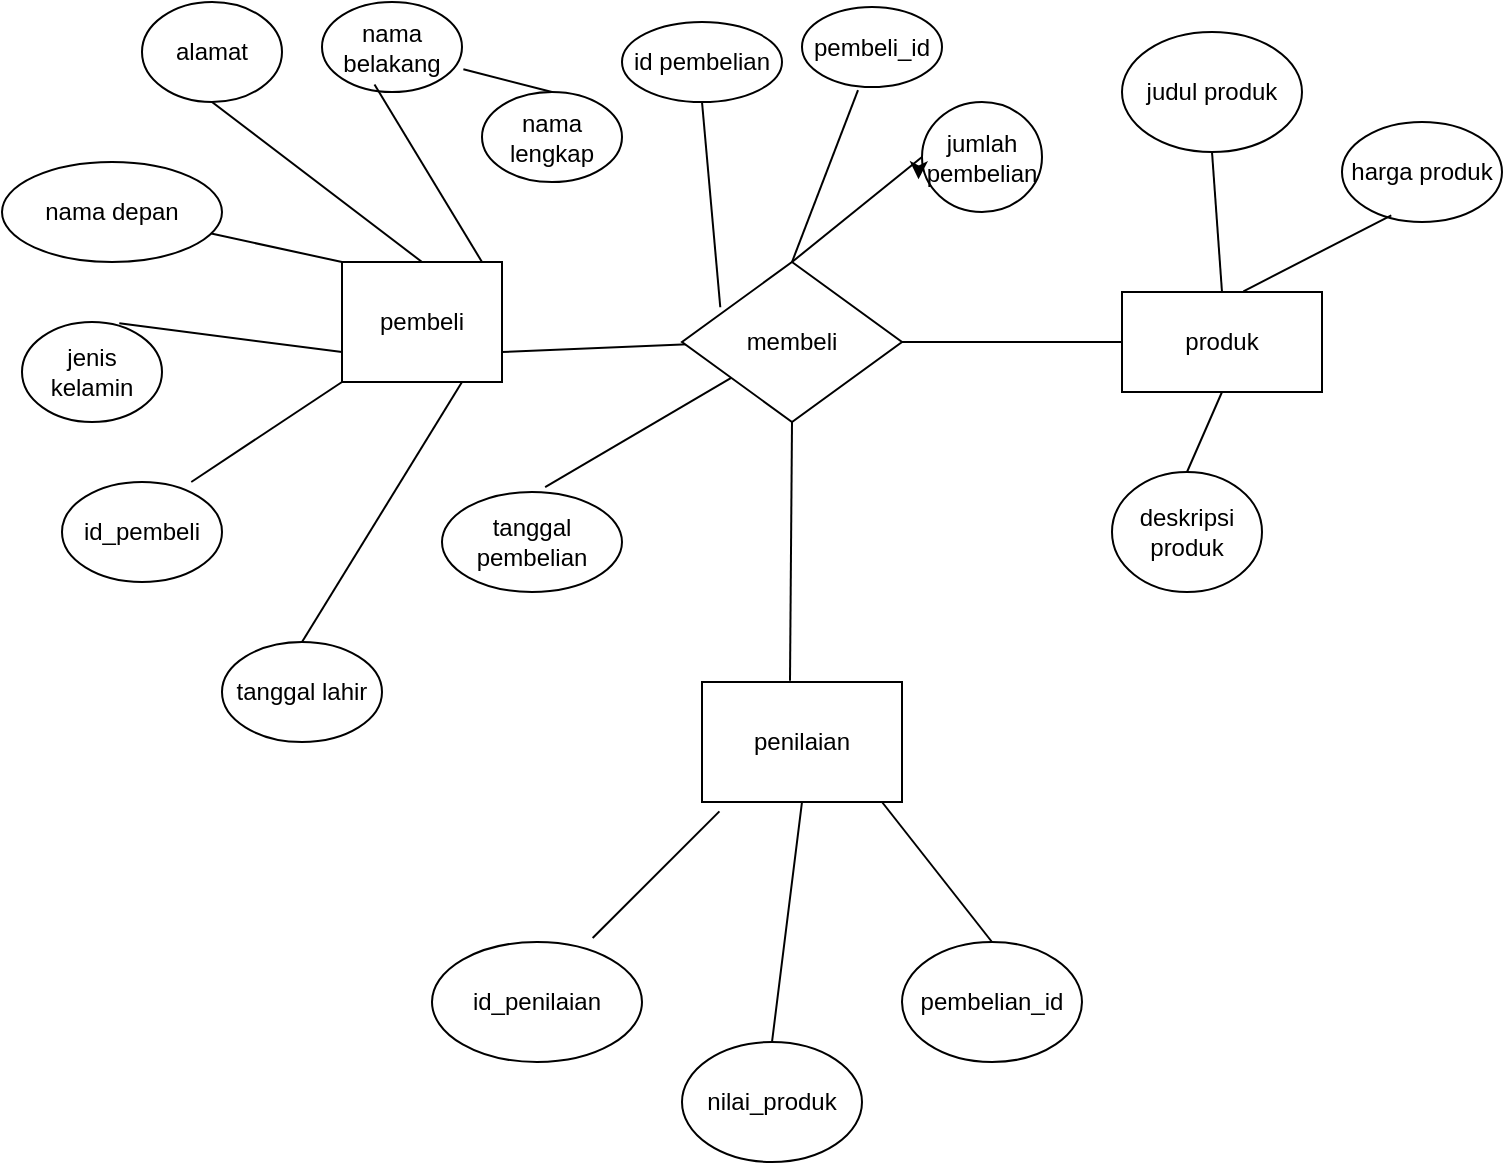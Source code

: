 <mxfile version="22.0.1" type="github">
  <diagram id="R2lEEEUBdFMjLlhIrx00" name="Page-1">
    <mxGraphModel dx="995" dy="567" grid="1" gridSize="10" guides="1" tooltips="1" connect="1" arrows="1" fold="1" page="1" pageScale="1" pageWidth="850" pageHeight="1100" math="0" shadow="0" extFonts="Permanent Marker^https://fonts.googleapis.com/css?family=Permanent+Marker">
      <root>
        <mxCell id="0" />
        <mxCell id="1" parent="0" />
        <mxCell id="aesW-jCNYoVFo7ENcaNy-1" value="nama depan" style="ellipse;whiteSpace=wrap;html=1;" vertex="1" parent="1">
          <mxGeometry x="10" y="90" width="110" height="50" as="geometry" />
        </mxCell>
        <mxCell id="aesW-jCNYoVFo7ENcaNy-2" value="tanggal lahir" style="ellipse;whiteSpace=wrap;html=1;" vertex="1" parent="1">
          <mxGeometry x="120" y="330" width="80" height="50" as="geometry" />
        </mxCell>
        <mxCell id="aesW-jCNYoVFo7ENcaNy-3" value="nama belakang" style="ellipse;whiteSpace=wrap;html=1;" vertex="1" parent="1">
          <mxGeometry x="170" y="10" width="70" height="45" as="geometry" />
        </mxCell>
        <mxCell id="aesW-jCNYoVFo7ENcaNy-4" value="jenis kelamin" style="ellipse;whiteSpace=wrap;html=1;" vertex="1" parent="1">
          <mxGeometry x="20" y="170" width="70" height="50" as="geometry" />
        </mxCell>
        <mxCell id="aesW-jCNYoVFo7ENcaNy-5" value="alamat" style="ellipse;whiteSpace=wrap;html=1;" vertex="1" parent="1">
          <mxGeometry x="80" y="10" width="70" height="50" as="geometry" />
        </mxCell>
        <mxCell id="aesW-jCNYoVFo7ENcaNy-6" value="pembeli" style="rounded=0;whiteSpace=wrap;html=1;" vertex="1" parent="1">
          <mxGeometry x="180" y="140" width="80" height="60" as="geometry" />
        </mxCell>
        <mxCell id="aesW-jCNYoVFo7ENcaNy-8" value="" style="endArrow=none;html=1;rounded=0;entryX=0.375;entryY=0.917;entryDx=0;entryDy=0;entryPerimeter=0;" edge="1" parent="1" target="aesW-jCNYoVFo7ENcaNy-3">
          <mxGeometry width="50" height="50" relative="1" as="geometry">
            <mxPoint x="250" y="140" as="sourcePoint" />
            <mxPoint x="330" y="120" as="targetPoint" />
          </mxGeometry>
        </mxCell>
        <mxCell id="aesW-jCNYoVFo7ENcaNy-9" value="" style="endArrow=none;html=1;rounded=0;exitX=0.5;exitY=0;exitDx=0;exitDy=0;entryX=0.5;entryY=1;entryDx=0;entryDy=0;" edge="1" parent="1" source="aesW-jCNYoVFo7ENcaNy-6" target="aesW-jCNYoVFo7ENcaNy-5">
          <mxGeometry width="50" height="50" relative="1" as="geometry">
            <mxPoint x="360" y="250" as="sourcePoint" />
            <mxPoint x="410" y="200" as="targetPoint" />
          </mxGeometry>
        </mxCell>
        <mxCell id="aesW-jCNYoVFo7ENcaNy-11" value="" style="endArrow=none;html=1;rounded=0;entryX=0;entryY=0;entryDx=0;entryDy=0;" edge="1" parent="1" source="aesW-jCNYoVFo7ENcaNy-1" target="aesW-jCNYoVFo7ENcaNy-6">
          <mxGeometry width="50" height="50" relative="1" as="geometry">
            <mxPoint x="360" y="250" as="sourcePoint" />
            <mxPoint x="410" y="200" as="targetPoint" />
          </mxGeometry>
        </mxCell>
        <mxCell id="aesW-jCNYoVFo7ENcaNy-12" value="" style="endArrow=none;html=1;rounded=0;exitX=0.5;exitY=0;exitDx=0;exitDy=0;" edge="1" parent="1" source="aesW-jCNYoVFo7ENcaNy-2">
          <mxGeometry width="50" height="50" relative="1" as="geometry">
            <mxPoint x="360" y="250" as="sourcePoint" />
            <mxPoint x="240" y="200" as="targetPoint" />
          </mxGeometry>
        </mxCell>
        <mxCell id="aesW-jCNYoVFo7ENcaNy-13" value="" style="endArrow=none;html=1;rounded=0;exitX=0.695;exitY=0.013;exitDx=0;exitDy=0;exitPerimeter=0;entryX=0;entryY=0.75;entryDx=0;entryDy=0;" edge="1" parent="1" source="aesW-jCNYoVFo7ENcaNy-4" target="aesW-jCNYoVFo7ENcaNy-6">
          <mxGeometry width="50" height="50" relative="1" as="geometry">
            <mxPoint x="360" y="250" as="sourcePoint" />
            <mxPoint x="410" y="200" as="targetPoint" />
          </mxGeometry>
        </mxCell>
        <mxCell id="aesW-jCNYoVFo7ENcaNy-14" value="jumlah pembelian" style="ellipse;whiteSpace=wrap;html=1;" vertex="1" parent="1">
          <mxGeometry x="470" y="60" width="60" height="55" as="geometry" />
        </mxCell>
        <mxCell id="aesW-jCNYoVFo7ENcaNy-17" value="tanggal pembelian" style="ellipse;whiteSpace=wrap;html=1;" vertex="1" parent="1">
          <mxGeometry x="230" y="255" width="90" height="50" as="geometry" />
        </mxCell>
        <mxCell id="aesW-jCNYoVFo7ENcaNy-18" value="produk" style="rounded=0;whiteSpace=wrap;html=1;" vertex="1" parent="1">
          <mxGeometry x="570" y="155" width="100" height="50" as="geometry" />
        </mxCell>
        <mxCell id="aesW-jCNYoVFo7ENcaNy-19" value="judul produk" style="ellipse;whiteSpace=wrap;html=1;" vertex="1" parent="1">
          <mxGeometry x="570" y="25" width="90" height="60" as="geometry" />
        </mxCell>
        <mxCell id="aesW-jCNYoVFo7ENcaNy-20" value="deskripsi produk" style="ellipse;whiteSpace=wrap;html=1;" vertex="1" parent="1">
          <mxGeometry x="565" y="245" width="75" height="60" as="geometry" />
        </mxCell>
        <mxCell id="aesW-jCNYoVFo7ENcaNy-21" value="harga produk" style="ellipse;whiteSpace=wrap;html=1;" vertex="1" parent="1">
          <mxGeometry x="680" y="70" width="80" height="50" as="geometry" />
        </mxCell>
        <mxCell id="aesW-jCNYoVFo7ENcaNy-22" value="" style="endArrow=none;html=1;rounded=0;exitX=1;exitY=0.75;exitDx=0;exitDy=0;entryX=0;entryY=0.5;entryDx=0;entryDy=0;" edge="1" parent="1" source="aesW-jCNYoVFo7ENcaNy-6">
          <mxGeometry width="50" height="50" relative="1" as="geometry">
            <mxPoint x="360" y="250" as="sourcePoint" />
            <mxPoint x="380" y="180" as="targetPoint" />
          </mxGeometry>
        </mxCell>
        <mxCell id="aesW-jCNYoVFo7ENcaNy-23" value="" style="endArrow=none;html=1;rounded=0;entryX=0;entryY=0.5;entryDx=0;entryDy=0;exitX=1;exitY=0.5;exitDx=0;exitDy=0;" edge="1" parent="1" source="aesW-jCNYoVFo7ENcaNy-29" target="aesW-jCNYoVFo7ENcaNy-18">
          <mxGeometry width="50" height="50" relative="1" as="geometry">
            <mxPoint x="500" y="180" as="sourcePoint" />
            <mxPoint x="410" y="200" as="targetPoint" />
          </mxGeometry>
        </mxCell>
        <mxCell id="aesW-jCNYoVFo7ENcaNy-24" value="" style="endArrow=none;html=1;rounded=0;entryX=0;entryY=0.5;entryDx=0;entryDy=0;exitX=0.5;exitY=0;exitDx=0;exitDy=0;" edge="1" parent="1" source="aesW-jCNYoVFo7ENcaNy-29" target="aesW-jCNYoVFo7ENcaNy-14">
          <mxGeometry width="50" height="50" relative="1" as="geometry">
            <mxPoint x="440" y="140" as="sourcePoint" />
            <mxPoint x="476" y="92.66" as="targetPoint" />
          </mxGeometry>
        </mxCell>
        <mxCell id="aesW-jCNYoVFo7ENcaNy-25" value="" style="endArrow=none;html=1;rounded=0;exitX=0.573;exitY=-0.048;exitDx=0;exitDy=0;exitPerimeter=0;" edge="1" parent="1" source="aesW-jCNYoVFo7ENcaNy-17" target="aesW-jCNYoVFo7ENcaNy-29">
          <mxGeometry width="50" height="50" relative="1" as="geometry">
            <mxPoint x="360" y="250" as="sourcePoint" />
            <mxPoint x="440" y="220" as="targetPoint" />
          </mxGeometry>
        </mxCell>
        <mxCell id="aesW-jCNYoVFo7ENcaNy-26" value="" style="endArrow=none;html=1;rounded=0;entryX=0.308;entryY=0.933;entryDx=0;entryDy=0;entryPerimeter=0;exitX=0.607;exitY=-0.007;exitDx=0;exitDy=0;exitPerimeter=0;" edge="1" parent="1" source="aesW-jCNYoVFo7ENcaNy-18" target="aesW-jCNYoVFo7ENcaNy-21">
          <mxGeometry width="50" height="50" relative="1" as="geometry">
            <mxPoint x="360" y="250" as="sourcePoint" />
            <mxPoint x="410" y="200" as="targetPoint" />
          </mxGeometry>
        </mxCell>
        <mxCell id="aesW-jCNYoVFo7ENcaNy-27" value="" style="endArrow=none;html=1;rounded=0;entryX=0.5;entryY=1;entryDx=0;entryDy=0;exitX=0.5;exitY=0;exitDx=0;exitDy=0;" edge="1" parent="1" source="aesW-jCNYoVFo7ENcaNy-18" target="aesW-jCNYoVFo7ENcaNy-19">
          <mxGeometry width="50" height="50" relative="1" as="geometry">
            <mxPoint x="360" y="250" as="sourcePoint" />
            <mxPoint x="410" y="200" as="targetPoint" />
          </mxGeometry>
        </mxCell>
        <mxCell id="aesW-jCNYoVFo7ENcaNy-28" value="" style="endArrow=none;html=1;rounded=0;entryX=0.5;entryY=1;entryDx=0;entryDy=0;exitX=0.5;exitY=0;exitDx=0;exitDy=0;" edge="1" parent="1" source="aesW-jCNYoVFo7ENcaNy-20" target="aesW-jCNYoVFo7ENcaNy-18">
          <mxGeometry width="50" height="50" relative="1" as="geometry">
            <mxPoint x="360" y="250" as="sourcePoint" />
            <mxPoint x="410" y="200" as="targetPoint" />
          </mxGeometry>
        </mxCell>
        <mxCell id="aesW-jCNYoVFo7ENcaNy-29" value="membeli" style="rhombus;whiteSpace=wrap;html=1;" vertex="1" parent="1">
          <mxGeometry x="350" y="140" width="110" height="80" as="geometry" />
        </mxCell>
        <mxCell id="aesW-jCNYoVFo7ENcaNy-31" value="nama lengkap" style="ellipse;whiteSpace=wrap;html=1;" vertex="1" parent="1">
          <mxGeometry x="250" y="55" width="70" height="45" as="geometry" />
        </mxCell>
        <mxCell id="aesW-jCNYoVFo7ENcaNy-32" value="" style="endArrow=none;html=1;rounded=0;entryX=1.01;entryY=0.748;entryDx=0;entryDy=0;entryPerimeter=0;exitX=0.5;exitY=0;exitDx=0;exitDy=0;" edge="1" parent="1" source="aesW-jCNYoVFo7ENcaNy-31" target="aesW-jCNYoVFo7ENcaNy-3">
          <mxGeometry width="50" height="50" relative="1" as="geometry">
            <mxPoint x="360" y="250" as="sourcePoint" />
            <mxPoint x="410" y="200" as="targetPoint" />
          </mxGeometry>
        </mxCell>
        <mxCell id="aesW-jCNYoVFo7ENcaNy-33" value="id pembelian" style="ellipse;whiteSpace=wrap;html=1;" vertex="1" parent="1">
          <mxGeometry x="320" y="20" width="80" height="40" as="geometry" />
        </mxCell>
        <mxCell id="aesW-jCNYoVFo7ENcaNy-34" value="" style="endArrow=none;html=1;rounded=0;entryX=0.5;entryY=1;entryDx=0;entryDy=0;exitX=0.174;exitY=0.283;exitDx=0;exitDy=0;exitPerimeter=0;" edge="1" parent="1" source="aesW-jCNYoVFo7ENcaNy-29" target="aesW-jCNYoVFo7ENcaNy-33">
          <mxGeometry width="50" height="50" relative="1" as="geometry">
            <mxPoint x="360" y="250" as="sourcePoint" />
            <mxPoint x="410" y="200" as="targetPoint" />
          </mxGeometry>
        </mxCell>
        <mxCell id="aesW-jCNYoVFo7ENcaNy-35" value="pembeli_id" style="ellipse;whiteSpace=wrap;html=1;" vertex="1" parent="1">
          <mxGeometry x="410" y="12.5" width="70" height="40" as="geometry" />
        </mxCell>
        <mxCell id="aesW-jCNYoVFo7ENcaNy-36" value="" style="endArrow=none;html=1;rounded=0;exitX=0.5;exitY=0;exitDx=0;exitDy=0;entryX=0.4;entryY=1.038;entryDx=0;entryDy=0;entryPerimeter=0;" edge="1" parent="1" source="aesW-jCNYoVFo7ENcaNy-29" target="aesW-jCNYoVFo7ENcaNy-35">
          <mxGeometry width="50" height="50" relative="1" as="geometry">
            <mxPoint x="360" y="250" as="sourcePoint" />
            <mxPoint x="440" y="60" as="targetPoint" />
          </mxGeometry>
        </mxCell>
        <mxCell id="aesW-jCNYoVFo7ENcaNy-37" style="edgeStyle=orthogonalEdgeStyle;rounded=0;orthogonalLoop=1;jettySize=auto;html=1;exitX=-0.01;exitY=0.655;exitDx=0;exitDy=0;entryX=-0.029;entryY=0.703;entryDx=0;entryDy=0;entryPerimeter=0;exitPerimeter=0;" edge="1" parent="1" source="aesW-jCNYoVFo7ENcaNy-14" target="aesW-jCNYoVFo7ENcaNy-14">
          <mxGeometry relative="1" as="geometry" />
        </mxCell>
        <mxCell id="aesW-jCNYoVFo7ENcaNy-38" value="penilaian" style="rounded=0;whiteSpace=wrap;html=1;" vertex="1" parent="1">
          <mxGeometry x="360" y="350" width="100" height="60" as="geometry" />
        </mxCell>
        <mxCell id="aesW-jCNYoVFo7ENcaNy-39" value="" style="endArrow=none;html=1;rounded=0;entryX=0.5;entryY=1;entryDx=0;entryDy=0;exitX=0.44;exitY=-0.011;exitDx=0;exitDy=0;exitPerimeter=0;" edge="1" parent="1" source="aesW-jCNYoVFo7ENcaNy-38" target="aesW-jCNYoVFo7ENcaNy-29">
          <mxGeometry width="50" height="50" relative="1" as="geometry">
            <mxPoint x="410" y="340" as="sourcePoint" />
            <mxPoint x="410" y="200" as="targetPoint" />
          </mxGeometry>
        </mxCell>
        <mxCell id="aesW-jCNYoVFo7ENcaNy-40" value="nilai_produk" style="ellipse;whiteSpace=wrap;html=1;" vertex="1" parent="1">
          <mxGeometry x="350" y="530" width="90" height="60" as="geometry" />
        </mxCell>
        <mxCell id="aesW-jCNYoVFo7ENcaNy-41" value="id_penilaian" style="ellipse;whiteSpace=wrap;html=1;" vertex="1" parent="1">
          <mxGeometry x="225" y="480" width="105" height="60" as="geometry" />
        </mxCell>
        <mxCell id="aesW-jCNYoVFo7ENcaNy-43" value="pembelian_id" style="ellipse;whiteSpace=wrap;html=1;" vertex="1" parent="1">
          <mxGeometry x="460" y="480" width="90" height="60" as="geometry" />
        </mxCell>
        <mxCell id="aesW-jCNYoVFo7ENcaNy-44" value="" style="endArrow=none;html=1;rounded=0;entryX=0.5;entryY=1;entryDx=0;entryDy=0;exitX=0.5;exitY=0;exitDx=0;exitDy=0;" edge="1" parent="1" source="aesW-jCNYoVFo7ENcaNy-40" target="aesW-jCNYoVFo7ENcaNy-38">
          <mxGeometry width="50" height="50" relative="1" as="geometry">
            <mxPoint x="360" y="540" as="sourcePoint" />
            <mxPoint x="410" y="490" as="targetPoint" />
          </mxGeometry>
        </mxCell>
        <mxCell id="aesW-jCNYoVFo7ENcaNy-45" value="" style="endArrow=none;html=1;rounded=0;entryX=0.087;entryY=1.078;entryDx=0;entryDy=0;entryPerimeter=0;exitX=0.765;exitY=-0.033;exitDx=0;exitDy=0;exitPerimeter=0;" edge="1" parent="1" source="aesW-jCNYoVFo7ENcaNy-41" target="aesW-jCNYoVFo7ENcaNy-38">
          <mxGeometry width="50" height="50" relative="1" as="geometry">
            <mxPoint x="360" y="540" as="sourcePoint" />
            <mxPoint x="410" y="490" as="targetPoint" />
          </mxGeometry>
        </mxCell>
        <mxCell id="aesW-jCNYoVFo7ENcaNy-46" value="" style="endArrow=none;html=1;rounded=0;entryX=0.9;entryY=1;entryDx=0;entryDy=0;entryPerimeter=0;exitX=0.5;exitY=0;exitDx=0;exitDy=0;" edge="1" parent="1" source="aesW-jCNYoVFo7ENcaNy-43" target="aesW-jCNYoVFo7ENcaNy-38">
          <mxGeometry width="50" height="50" relative="1" as="geometry">
            <mxPoint x="360" y="540" as="sourcePoint" />
            <mxPoint x="410" y="490" as="targetPoint" />
          </mxGeometry>
        </mxCell>
        <mxCell id="aesW-jCNYoVFo7ENcaNy-47" value="id_pembeli" style="ellipse;whiteSpace=wrap;html=1;" vertex="1" parent="1">
          <mxGeometry x="40" y="250" width="80" height="50" as="geometry" />
        </mxCell>
        <mxCell id="aesW-jCNYoVFo7ENcaNy-49" value="" style="endArrow=none;html=1;rounded=0;entryX=0;entryY=1;entryDx=0;entryDy=0;exitX=0.808;exitY=0;exitDx=0;exitDy=0;exitPerimeter=0;" edge="1" parent="1" source="aesW-jCNYoVFo7ENcaNy-47" target="aesW-jCNYoVFo7ENcaNy-6">
          <mxGeometry width="50" height="50" relative="1" as="geometry">
            <mxPoint x="360" y="240" as="sourcePoint" />
            <mxPoint x="410" y="190" as="targetPoint" />
          </mxGeometry>
        </mxCell>
      </root>
    </mxGraphModel>
  </diagram>
</mxfile>
